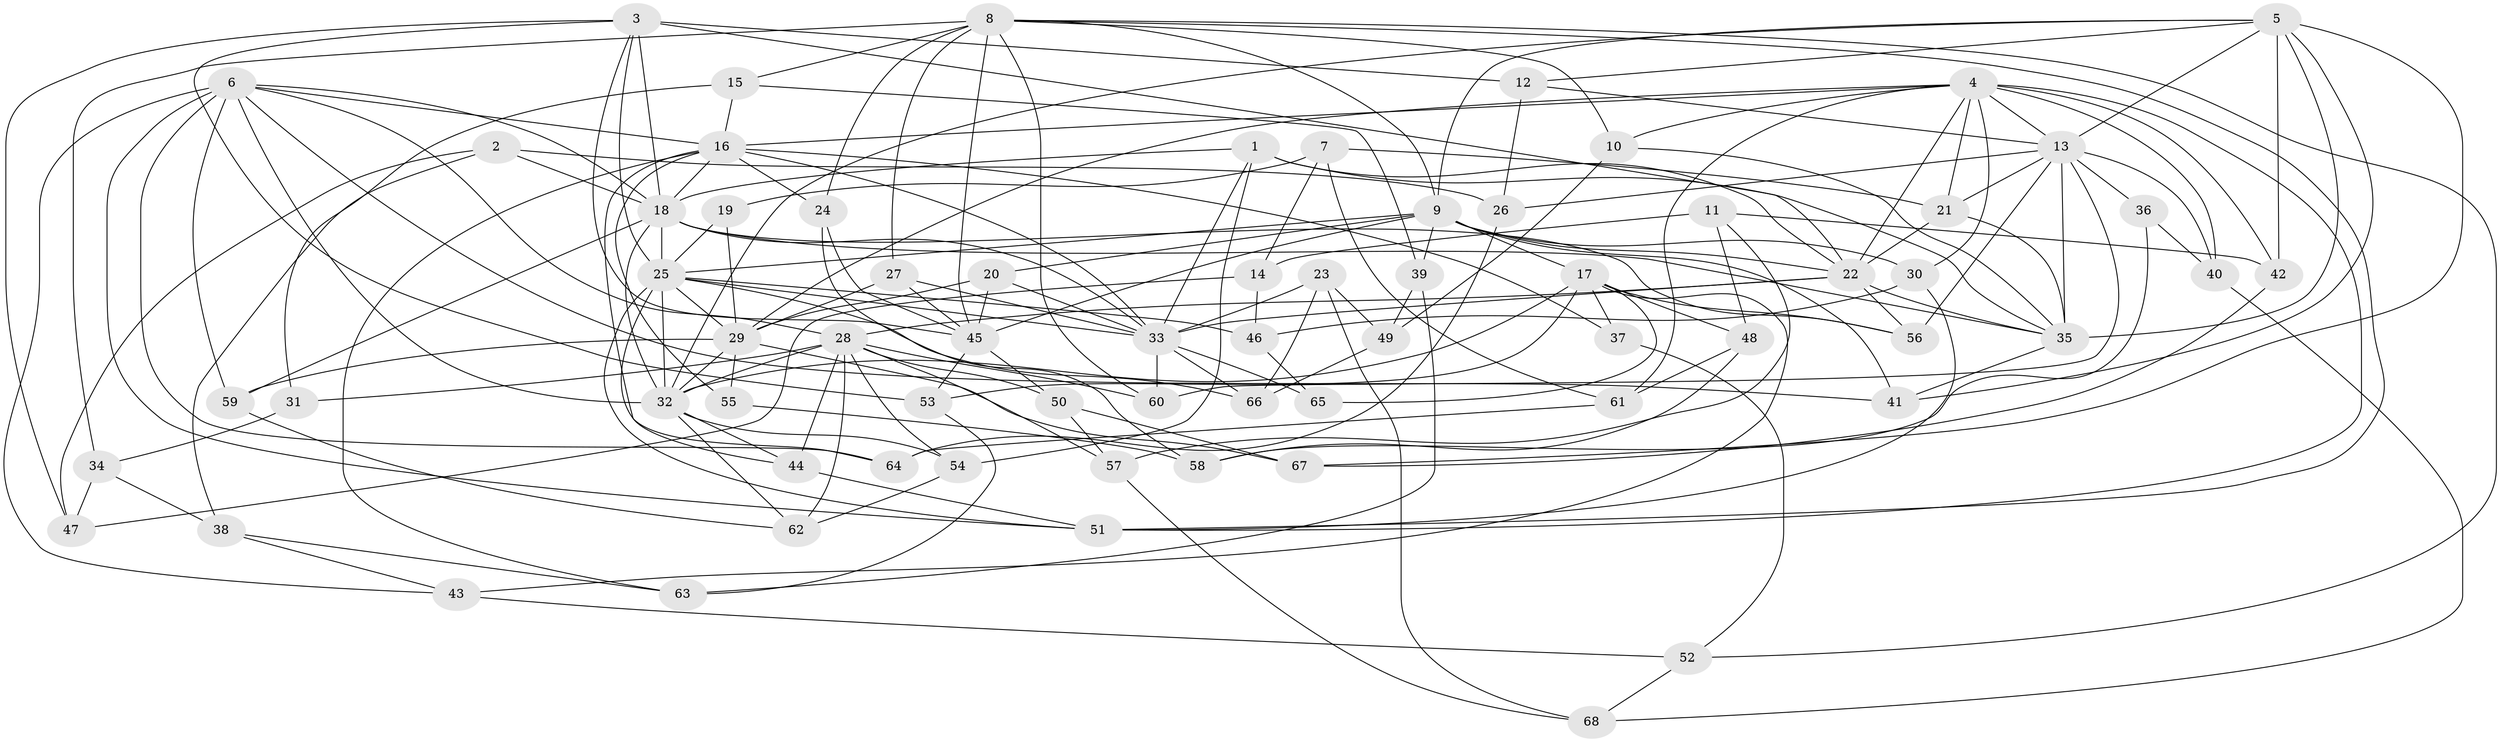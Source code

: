 // original degree distribution, {4: 1.0}
// Generated by graph-tools (version 1.1) at 2025/53/03/04/25 22:53:43]
// undirected, 68 vertices, 184 edges
graph export_dot {
  node [color=gray90,style=filled];
  1;
  2;
  3;
  4;
  5;
  6;
  7;
  8;
  9;
  10;
  11;
  12;
  13;
  14;
  15;
  16;
  17;
  18;
  19;
  20;
  21;
  22;
  23;
  24;
  25;
  26;
  27;
  28;
  29;
  30;
  31;
  32;
  33;
  34;
  35;
  36;
  37;
  38;
  39;
  40;
  41;
  42;
  43;
  44;
  45;
  46;
  47;
  48;
  49;
  50;
  51;
  52;
  53;
  54;
  55;
  56;
  57;
  58;
  59;
  60;
  61;
  62;
  63;
  64;
  65;
  66;
  67;
  68;
  1 -- 18 [weight=1.0];
  1 -- 22 [weight=2.0];
  1 -- 33 [weight=1.0];
  1 -- 35 [weight=1.0];
  1 -- 54 [weight=1.0];
  2 -- 18 [weight=1.0];
  2 -- 26 [weight=1.0];
  2 -- 38 [weight=1.0];
  2 -- 47 [weight=1.0];
  3 -- 12 [weight=1.0];
  3 -- 18 [weight=2.0];
  3 -- 22 [weight=1.0];
  3 -- 25 [weight=1.0];
  3 -- 45 [weight=1.0];
  3 -- 47 [weight=1.0];
  3 -- 53 [weight=1.0];
  4 -- 10 [weight=1.0];
  4 -- 13 [weight=1.0];
  4 -- 16 [weight=1.0];
  4 -- 21 [weight=1.0];
  4 -- 22 [weight=1.0];
  4 -- 29 [weight=1.0];
  4 -- 30 [weight=1.0];
  4 -- 40 [weight=1.0];
  4 -- 42 [weight=1.0];
  4 -- 51 [weight=2.0];
  4 -- 61 [weight=1.0];
  5 -- 9 [weight=1.0];
  5 -- 12 [weight=1.0];
  5 -- 13 [weight=1.0];
  5 -- 32 [weight=1.0];
  5 -- 35 [weight=1.0];
  5 -- 41 [weight=1.0];
  5 -- 42 [weight=1.0];
  5 -- 67 [weight=1.0];
  6 -- 16 [weight=1.0];
  6 -- 18 [weight=1.0];
  6 -- 28 [weight=1.0];
  6 -- 32 [weight=1.0];
  6 -- 41 [weight=1.0];
  6 -- 43 [weight=1.0];
  6 -- 51 [weight=2.0];
  6 -- 59 [weight=1.0];
  6 -- 64 [weight=1.0];
  7 -- 14 [weight=1.0];
  7 -- 19 [weight=1.0];
  7 -- 21 [weight=1.0];
  7 -- 61 [weight=1.0];
  8 -- 9 [weight=1.0];
  8 -- 10 [weight=1.0];
  8 -- 15 [weight=1.0];
  8 -- 24 [weight=1.0];
  8 -- 27 [weight=1.0];
  8 -- 34 [weight=1.0];
  8 -- 45 [weight=1.0];
  8 -- 51 [weight=1.0];
  8 -- 52 [weight=1.0];
  8 -- 60 [weight=1.0];
  9 -- 17 [weight=1.0];
  9 -- 20 [weight=1.0];
  9 -- 22 [weight=1.0];
  9 -- 25 [weight=1.0];
  9 -- 30 [weight=1.0];
  9 -- 39 [weight=1.0];
  9 -- 41 [weight=1.0];
  9 -- 45 [weight=1.0];
  10 -- 35 [weight=1.0];
  10 -- 49 [weight=1.0];
  11 -- 14 [weight=1.0];
  11 -- 42 [weight=1.0];
  11 -- 48 [weight=1.0];
  11 -- 57 [weight=1.0];
  12 -- 13 [weight=1.0];
  12 -- 26 [weight=1.0];
  13 -- 21 [weight=1.0];
  13 -- 26 [weight=1.0];
  13 -- 35 [weight=2.0];
  13 -- 36 [weight=2.0];
  13 -- 40 [weight=1.0];
  13 -- 56 [weight=1.0];
  13 -- 60 [weight=1.0];
  14 -- 46 [weight=1.0];
  14 -- 47 [weight=1.0];
  15 -- 16 [weight=1.0];
  15 -- 31 [weight=1.0];
  15 -- 39 [weight=1.0];
  16 -- 18 [weight=1.0];
  16 -- 24 [weight=1.0];
  16 -- 33 [weight=1.0];
  16 -- 37 [weight=1.0];
  16 -- 55 [weight=1.0];
  16 -- 63 [weight=1.0];
  16 -- 64 [weight=1.0];
  17 -- 32 [weight=1.0];
  17 -- 37 [weight=2.0];
  17 -- 43 [weight=1.0];
  17 -- 48 [weight=1.0];
  17 -- 53 [weight=1.0];
  17 -- 56 [weight=1.0];
  17 -- 65 [weight=2.0];
  18 -- 25 [weight=1.0];
  18 -- 32 [weight=1.0];
  18 -- 33 [weight=1.0];
  18 -- 35 [weight=1.0];
  18 -- 56 [weight=1.0];
  18 -- 59 [weight=1.0];
  19 -- 25 [weight=2.0];
  19 -- 29 [weight=1.0];
  20 -- 29 [weight=1.0];
  20 -- 33 [weight=1.0];
  20 -- 45 [weight=1.0];
  21 -- 22 [weight=1.0];
  21 -- 35 [weight=2.0];
  22 -- 28 [weight=2.0];
  22 -- 33 [weight=2.0];
  22 -- 35 [weight=1.0];
  22 -- 56 [weight=1.0];
  23 -- 33 [weight=1.0];
  23 -- 49 [weight=1.0];
  23 -- 66 [weight=1.0];
  23 -- 68 [weight=1.0];
  24 -- 45 [weight=1.0];
  24 -- 58 [weight=1.0];
  25 -- 29 [weight=1.0];
  25 -- 32 [weight=1.0];
  25 -- 33 [weight=1.0];
  25 -- 44 [weight=1.0];
  25 -- 46 [weight=1.0];
  25 -- 51 [weight=1.0];
  25 -- 66 [weight=1.0];
  26 -- 64 [weight=1.0];
  27 -- 29 [weight=1.0];
  27 -- 33 [weight=1.0];
  27 -- 45 [weight=1.0];
  28 -- 31 [weight=2.0];
  28 -- 32 [weight=1.0];
  28 -- 44 [weight=1.0];
  28 -- 50 [weight=1.0];
  28 -- 54 [weight=1.0];
  28 -- 57 [weight=1.0];
  28 -- 60 [weight=1.0];
  28 -- 62 [weight=1.0];
  29 -- 32 [weight=1.0];
  29 -- 55 [weight=2.0];
  29 -- 59 [weight=1.0];
  29 -- 67 [weight=1.0];
  30 -- 46 [weight=1.0];
  30 -- 51 [weight=1.0];
  31 -- 34 [weight=1.0];
  32 -- 44 [weight=1.0];
  32 -- 54 [weight=1.0];
  32 -- 62 [weight=1.0];
  33 -- 60 [weight=1.0];
  33 -- 65 [weight=1.0];
  33 -- 66 [weight=1.0];
  34 -- 38 [weight=1.0];
  34 -- 47 [weight=1.0];
  35 -- 41 [weight=1.0];
  36 -- 40 [weight=1.0];
  36 -- 58 [weight=1.0];
  37 -- 52 [weight=1.0];
  38 -- 43 [weight=1.0];
  38 -- 63 [weight=1.0];
  39 -- 49 [weight=1.0];
  39 -- 63 [weight=1.0];
  40 -- 68 [weight=1.0];
  42 -- 67 [weight=1.0];
  43 -- 52 [weight=1.0];
  44 -- 51 [weight=1.0];
  45 -- 50 [weight=1.0];
  45 -- 53 [weight=1.0];
  46 -- 65 [weight=1.0];
  48 -- 58 [weight=1.0];
  48 -- 61 [weight=1.0];
  49 -- 66 [weight=1.0];
  50 -- 57 [weight=1.0];
  50 -- 67 [weight=1.0];
  52 -- 68 [weight=1.0];
  53 -- 63 [weight=1.0];
  54 -- 62 [weight=1.0];
  55 -- 58 [weight=1.0];
  57 -- 68 [weight=1.0];
  59 -- 62 [weight=1.0];
  61 -- 64 [weight=1.0];
}
